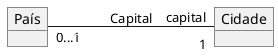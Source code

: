 @startuml
object "País" as pa
object "Cidade" as ci
left to right direction
pa"0...1"---"capital"ci: "Capital"
pa-[#White]--"1"ci

@enduml